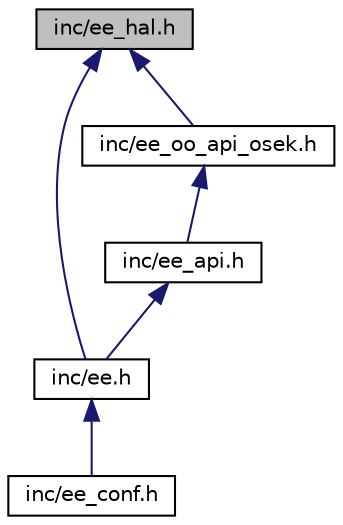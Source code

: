 digraph "inc/ee_hal.h"
{
 // LATEX_PDF_SIZE
  edge [fontname="Helvetica",fontsize="10",labelfontname="Helvetica",labelfontsize="10"];
  node [fontname="Helvetica",fontsize="10",shape=record];
  Node1 [label="inc/ee_hal.h",height=0.2,width=0.4,color="black", fillcolor="grey75", style="filled", fontcolor="black",tooltip="HAL support visible to the application."];
  Node1 -> Node2 [dir="back",color="midnightblue",fontsize="10",style="solid"];
  Node2 [label="inc/ee.h",height=0.2,width=0.4,color="black", fillcolor="white", style="filled",URL="$ee_8h.html",tooltip="Main Collector."];
  Node2 -> Node3 [dir="back",color="midnightblue",fontsize="10",style="solid"];
  Node3 [label="inc/ee_conf.h",height=0.2,width=0.4,color="black", fillcolor="white", style="filled",URL="$ee__conf_8h.html",tooltip="Main Configuration Collector."];
  Node1 -> Node4 [dir="back",color="midnightblue",fontsize="10",style="solid"];
  Node4 [label="inc/ee_oo_api_osek.h",height=0.2,width=0.4,color="black", fillcolor="white", style="filled",URL="$ee__oo__api__osek_8h.html",tooltip="OSEK Kernel APIs."];
  Node4 -> Node5 [dir="back",color="midnightblue",fontsize="10",style="solid"];
  Node5 [label="inc/ee_api.h",height=0.2,width=0.4,color="black", fillcolor="white", style="filled",URL="$ee__api_8h.html",tooltip="OSEK Kernel APIs Collector."];
  Node5 -> Node2 [dir="back",color="midnightblue",fontsize="10",style="solid"];
}
